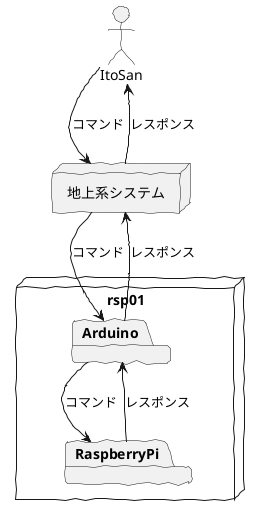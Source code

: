 @startuml

skinparam handwritten true

actor ItoSan

node 地上系システム

ItoSan -> 地上系システム: コマンド
ItoSan <-- 地上系システム: レスポンス

node rsp01 {
    package Arduino
    package RaspberryPi
}

地上系システム -> Arduino: コマンド
地上系システム <-- Arduino: レスポンス
Arduino -> RaspberryPi: コマンド
Arduino <-- RaspberryPi: レスポンス

@enduml